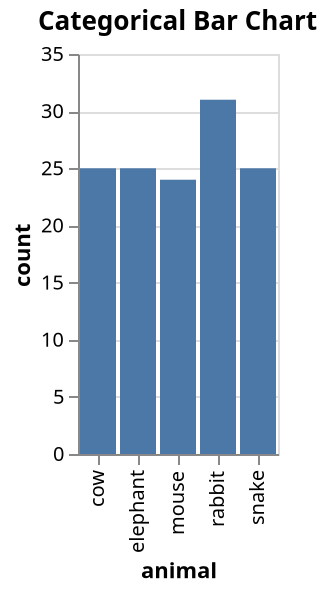 {
  "$schema": "https://vega.github.io/schema/vega-lite/v5.json",
  "title": {
    "text": "Categorical Bar Chart"
  },
  "data": {
    "values": [
      {
        "animal": "rabbit",
        "value": 31
      },
      {
        "animal": "cow",
        "value": 25
      },
      {
        "animal": "snake",
        "value": 25
      },
      {
        "animal": "elephant",
        "value": 25
      },
      {
        "animal": "mouse",
        "value": 24
      }
    ]
  },
  "mark": {
    "type": "bar",
    "tooltip": true
  },
  "encoding": {
    "x": {
      "field": "animal",
      "type": "nominal"
    },
    "y": {
      "title": "count",
      "field": "value",
      "type": "quantitative"
    }
  }
}